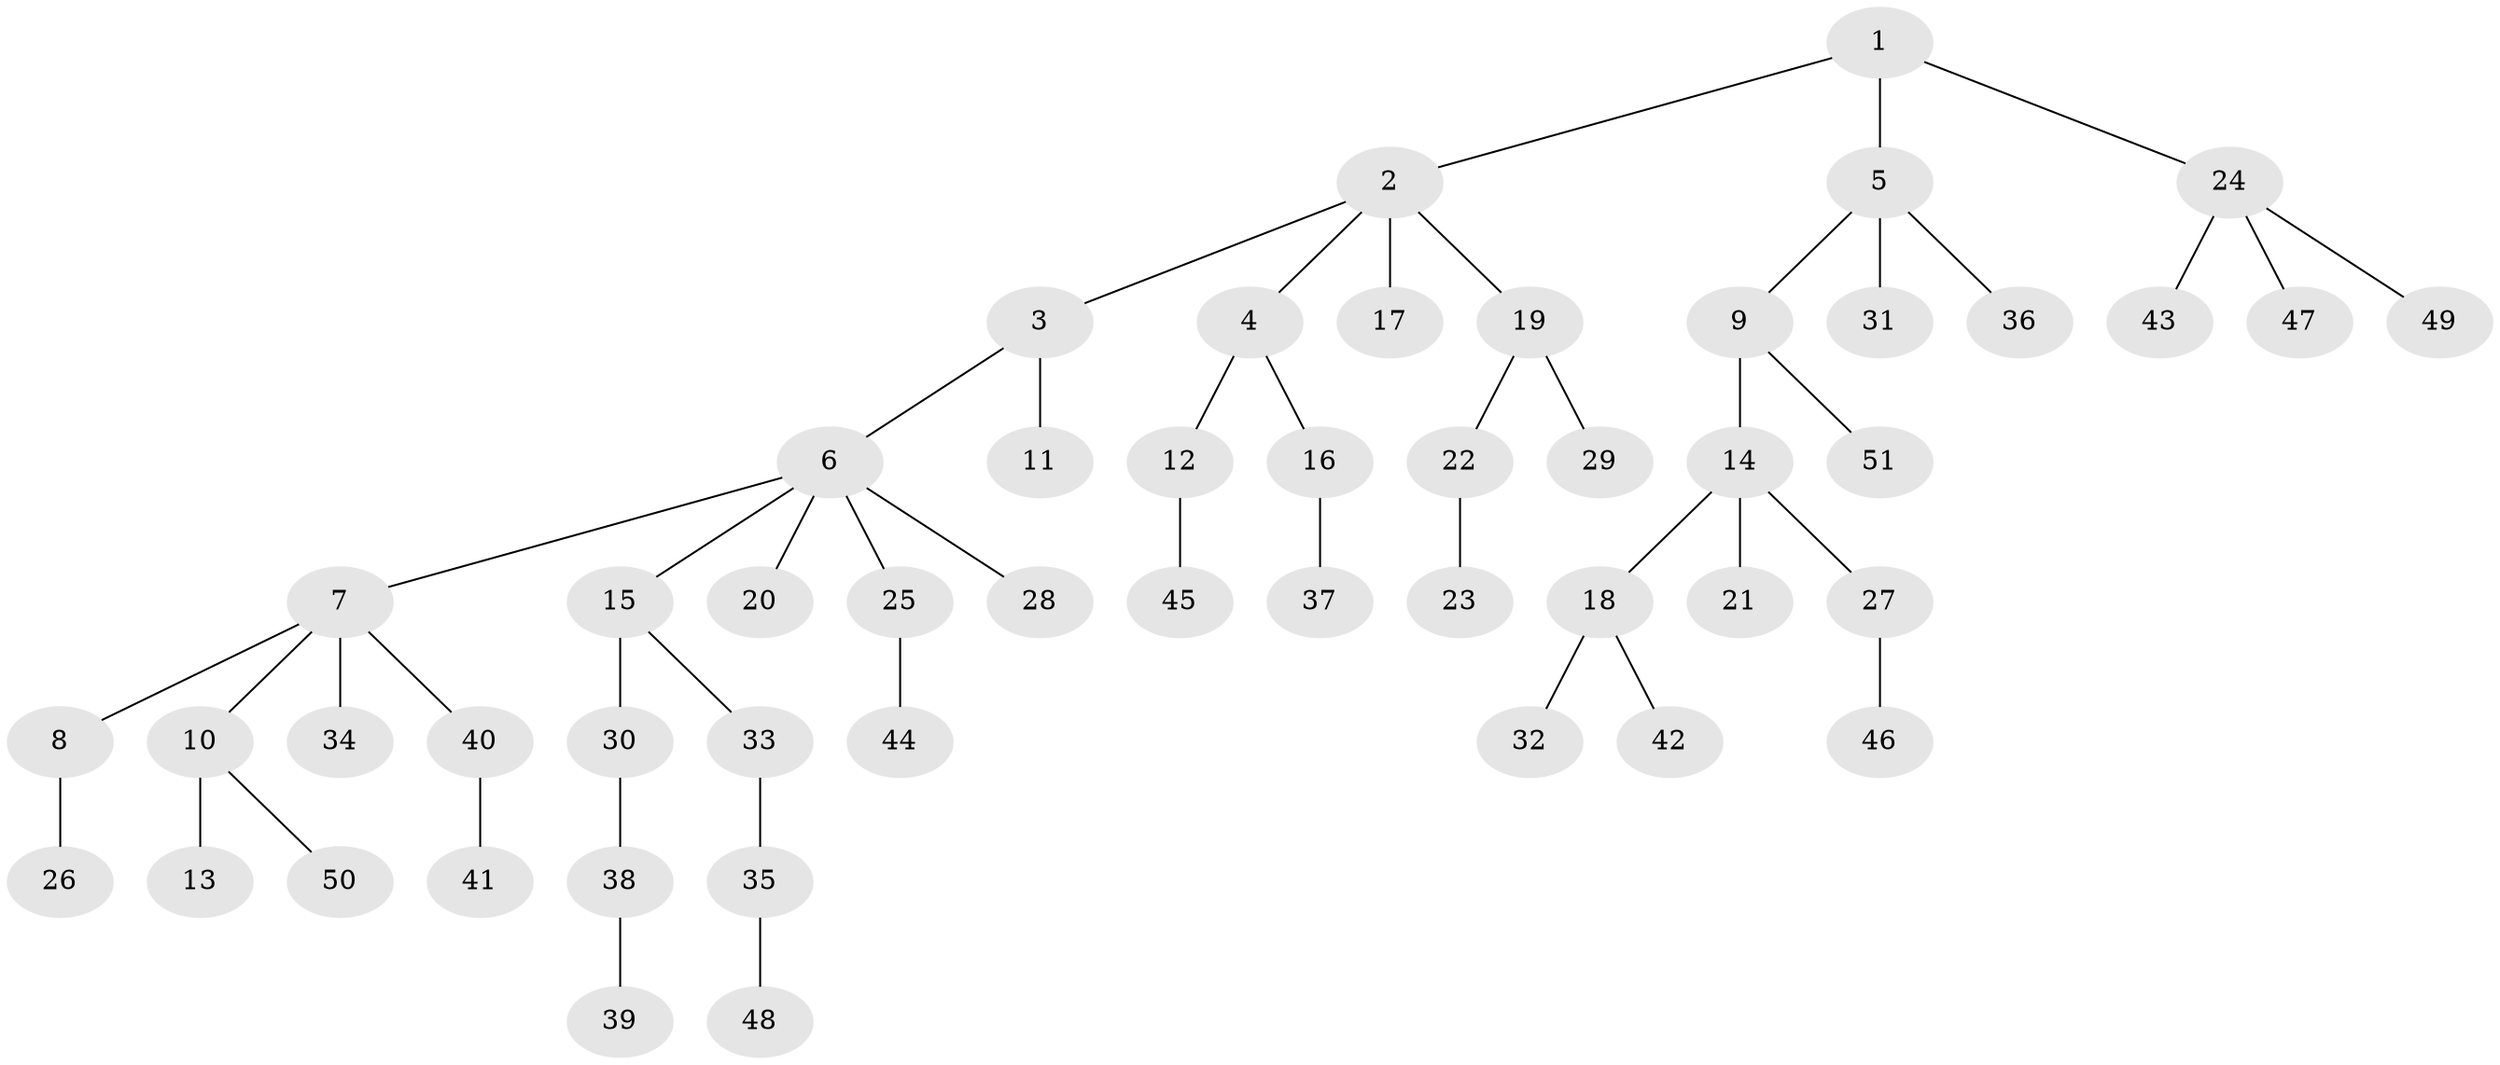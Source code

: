 // coarse degree distribution, {3: 0.1935483870967742, 4: 0.06451612903225806, 2: 0.22580645161290322, 5: 0.03225806451612903, 1: 0.4838709677419355}
// Generated by graph-tools (version 1.1) at 2025/51/03/04/25 22:51:25]
// undirected, 51 vertices, 50 edges
graph export_dot {
  node [color=gray90,style=filled];
  1;
  2;
  3;
  4;
  5;
  6;
  7;
  8;
  9;
  10;
  11;
  12;
  13;
  14;
  15;
  16;
  17;
  18;
  19;
  20;
  21;
  22;
  23;
  24;
  25;
  26;
  27;
  28;
  29;
  30;
  31;
  32;
  33;
  34;
  35;
  36;
  37;
  38;
  39;
  40;
  41;
  42;
  43;
  44;
  45;
  46;
  47;
  48;
  49;
  50;
  51;
  1 -- 2;
  1 -- 5;
  1 -- 24;
  2 -- 3;
  2 -- 4;
  2 -- 17;
  2 -- 19;
  3 -- 6;
  3 -- 11;
  4 -- 12;
  4 -- 16;
  5 -- 9;
  5 -- 31;
  5 -- 36;
  6 -- 7;
  6 -- 15;
  6 -- 20;
  6 -- 25;
  6 -- 28;
  7 -- 8;
  7 -- 10;
  7 -- 34;
  7 -- 40;
  8 -- 26;
  9 -- 14;
  9 -- 51;
  10 -- 13;
  10 -- 50;
  12 -- 45;
  14 -- 18;
  14 -- 21;
  14 -- 27;
  15 -- 30;
  15 -- 33;
  16 -- 37;
  18 -- 32;
  18 -- 42;
  19 -- 22;
  19 -- 29;
  22 -- 23;
  24 -- 43;
  24 -- 47;
  24 -- 49;
  25 -- 44;
  27 -- 46;
  30 -- 38;
  33 -- 35;
  35 -- 48;
  38 -- 39;
  40 -- 41;
}
